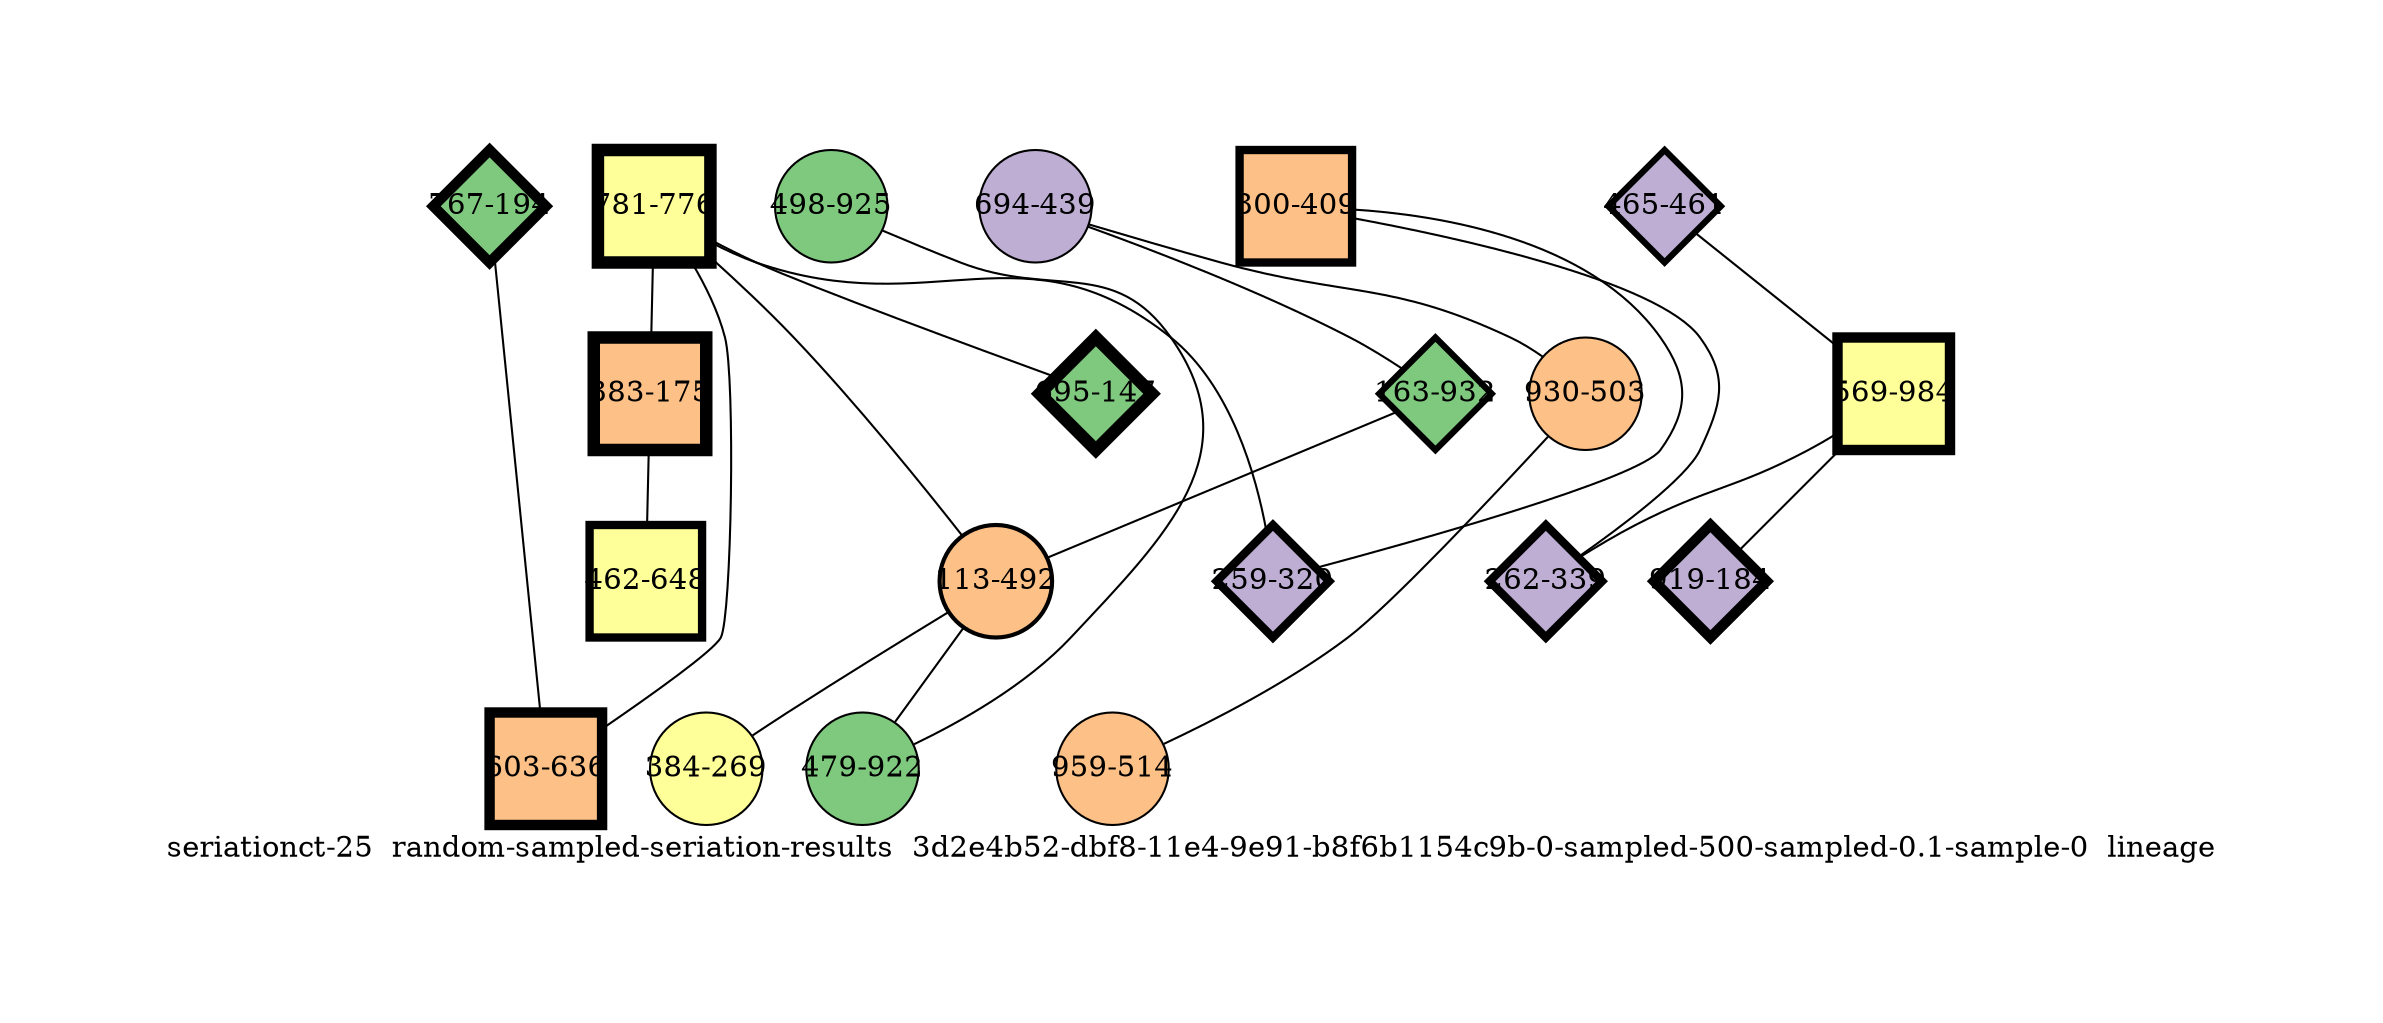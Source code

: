 strict graph "seriationct-25  random-sampled-seriation-results  3d2e4b52-dbf8-11e4-9e91-b8f6b1154c9b-0-sampled-500-sampled-0.1-sample-0  lineage" {
labelloc=b;
ratio=auto;
pad="1.0";
label="seriationct-25  random-sampled-seriation-results  3d2e4b52-dbf8-11e4-9e91-b8f6b1154c9b-0-sampled-500-sampled-0.1-sample-0  lineage";
node [width="0.75", style=filled, fixedsize=true, height="0.75", shape=circle, label=""];
0 [xCoordinate="776.0", appears_in_slice=6, yCoordinate="781.0", colorscheme=accent6, lineage_id=1, short_label="781-776", label="781-776", shape=square, cluster_id=3, fillcolor=4, size="500.0", id=0, penwidth="6.0"];
1 [xCoordinate="461.0", appears_in_slice=3, yCoordinate="465.0", colorscheme=accent6, lineage_id=2, short_label="465-461", label="465-461", shape=diamond, cluster_id=1, fillcolor=2, size="500.0", id=1, penwidth="3.0"];
2 [xCoordinate="439.0", appears_in_slice=1, yCoordinate="694.0", colorscheme=accent6, lineage_id=0, short_label="694-439", label="694-439", shape=circle, cluster_id=1, fillcolor=2, size="500.0", id=2, penwidth="1.0"];
3 [xCoordinate="932.0", appears_in_slice=3, yCoordinate="163.0", colorscheme=accent6, lineage_id=2, short_label="163-932", label="163-932", shape=diamond, cluster_id=0, fillcolor=1, size="500.0", id=9, penwidth="3.0"];
4 [xCoordinate="194.0", appears_in_slice=5, yCoordinate="767.0", colorscheme=accent6, lineage_id=2, short_label="767-194", label="767-194", shape=diamond, cluster_id=0, fillcolor=1, size="500.0", id=4, penwidth="5.0"];
5 [xCoordinate="147.0", appears_in_slice=6, yCoordinate="695.0", colorscheme=accent6, lineage_id=2, short_label="695-147", label="695-147", shape=diamond, cluster_id=0, fillcolor=1, size="500.0", id=5, penwidth="6.0"];
6 [xCoordinate="984.0", appears_in_slice=5, yCoordinate="569.0", colorscheme=accent6, lineage_id=1, short_label="569-984", label="569-984", shape=square, cluster_id=3, fillcolor=4, size="500.0", id=15, penwidth="5.0"];
7 [xCoordinate="636.0", appears_in_slice=5, yCoordinate="603.0", colorscheme=accent6, lineage_id=1, short_label="603-636", label="603-636", shape=square, cluster_id=2, fillcolor=3, size="500.0", id=7, penwidth="5.0"];
8 [xCoordinate="925.0", appears_in_slice=1, yCoordinate="498.0", colorscheme=accent6, lineage_id=0, short_label="498-925", label="498-925", shape=circle, cluster_id=0, fillcolor=1, size="500.0", id=8, penwidth="1.0"];
9 [xCoordinate="175.0", appears_in_slice=6, yCoordinate="383.0", colorscheme=accent6, lineage_id=1, short_label="383-175", label="383-175", shape=square, cluster_id=2, fillcolor=3, size="500.0", id=10, penwidth="6.0"];
10 [xCoordinate="409.0", appears_in_slice=4, yCoordinate="300.0", colorscheme=accent6, lineage_id=1, short_label="300-409", label="300-409", shape=square, cluster_id=2, fillcolor=3, size="500.0", id=11, penwidth="4.0"];
11 [xCoordinate="339.0", appears_in_slice=4, yCoordinate="262.0", colorscheme=accent6, lineage_id=2, short_label="262-339", label="262-339", shape=diamond, cluster_id=1, fillcolor=2, size="500.0", id=12, penwidth="4.0"];
12 [xCoordinate="184.0", appears_in_slice=5, yCoordinate="919.0", colorscheme=accent6, lineage_id=2, short_label="919-184", label="919-184", shape=diamond, cluster_id=1, fillcolor=2, size="500.0", id=6, penwidth="5.0"];
13 [xCoordinate="492.0", appears_in_slice=2, yCoordinate="113.0", colorscheme=accent6, lineage_id=0, short_label="113-492", label="113-492", shape=circle, cluster_id=2, fillcolor=3, size="500.0", id=13, penwidth="2.0"];
14 [xCoordinate="320.0", appears_in_slice=4, yCoordinate="259.0", colorscheme=accent6, lineage_id=2, short_label="259-320", label="259-320", shape=diamond, cluster_id=1, fillcolor=2, size="500.0", id=14, penwidth="4.0"];
15 [xCoordinate="503.0", appears_in_slice=1, yCoordinate="930.0", colorscheme=accent6, lineage_id=0, short_label="930-503", label="930-503", shape=circle, cluster_id=2, fillcolor=3, size="500.0", id=3, penwidth="1.0"];
16 [xCoordinate="514.0", appears_in_slice=1, yCoordinate="959.0", colorscheme=accent6, lineage_id=0, short_label="959-514", label="959-514", shape=circle, cluster_id=2, fillcolor=3, size="500.0", id=16, penwidth="1.0"];
17 [xCoordinate="922.0", appears_in_slice=1, yCoordinate="479.0", colorscheme=accent6, lineage_id=0, short_label="479-922", label="479-922", shape=circle, cluster_id=0, fillcolor=1, size="500.0", id=17, penwidth="1.0"];
18 [xCoordinate="648.0", appears_in_slice=4, yCoordinate="462.0", colorscheme=accent6, lineage_id=1, short_label="462-648", label="462-648", shape=square, cluster_id=3, fillcolor=4, size="500.0", id=19, penwidth="4.0"];
19 [xCoordinate="269.0", appears_in_slice=1, yCoordinate="384.0", colorscheme=accent6, lineage_id=0, short_label="384-269", label="384-269", shape=circle, cluster_id=3, fillcolor=4, size="500.0", id=18, penwidth="1.0"];
0 -- 9  [inverseweight="2.12024353329", weight="0.471643933492"];
0 -- 13  [inverseweight="1.54019043845", weight="0.649270359712"];
0 -- 5  [inverseweight="1.81237950909", weight="0.551760817746"];
0 -- 14  [inverseweight="1.90107197453", weight="0.526019011063"];
0 -- 7  [inverseweight="1.42783730097", weight="0.700359907476"];
1 -- 6  [inverseweight="3.11274338519", weight="0.321260019299"];
2 -- 3  [inverseweight="2.82698008129", weight="0.353734363612"];
2 -- 15  [inverseweight="9.00353007582", weight="0.111067547015"];
3 -- 13  [inverseweight="2.53178350102", weight="0.394978480426"];
4 -- 7  [inverseweight="26.1354186745", weight="0.0382622529394"];
6 -- 11  [inverseweight="2.66311820646", weight="0.37549966711"];
6 -- 12  [inverseweight="1.91820248288", weight="0.521321397988"];
8 -- 17  [inverseweight="30.6569669742", weight="0.0326190128606"];
9 -- 18  [inverseweight="2.77932227485", weight="0.359799944414"];
10 -- 11  [inverseweight="22.0112726581", weight="0.0454312667664"];
10 -- 14  [inverseweight="5.06110206362", weight="0.197585424564"];
13 -- 17  [inverseweight="1.69644620677", weight="0.589467556359"];
13 -- 19  [inverseweight="1.23176624249", weight="0.811842349228"];
15 -- 16  [inverseweight="19.462473604", weight="0.0513809303147"];
}
